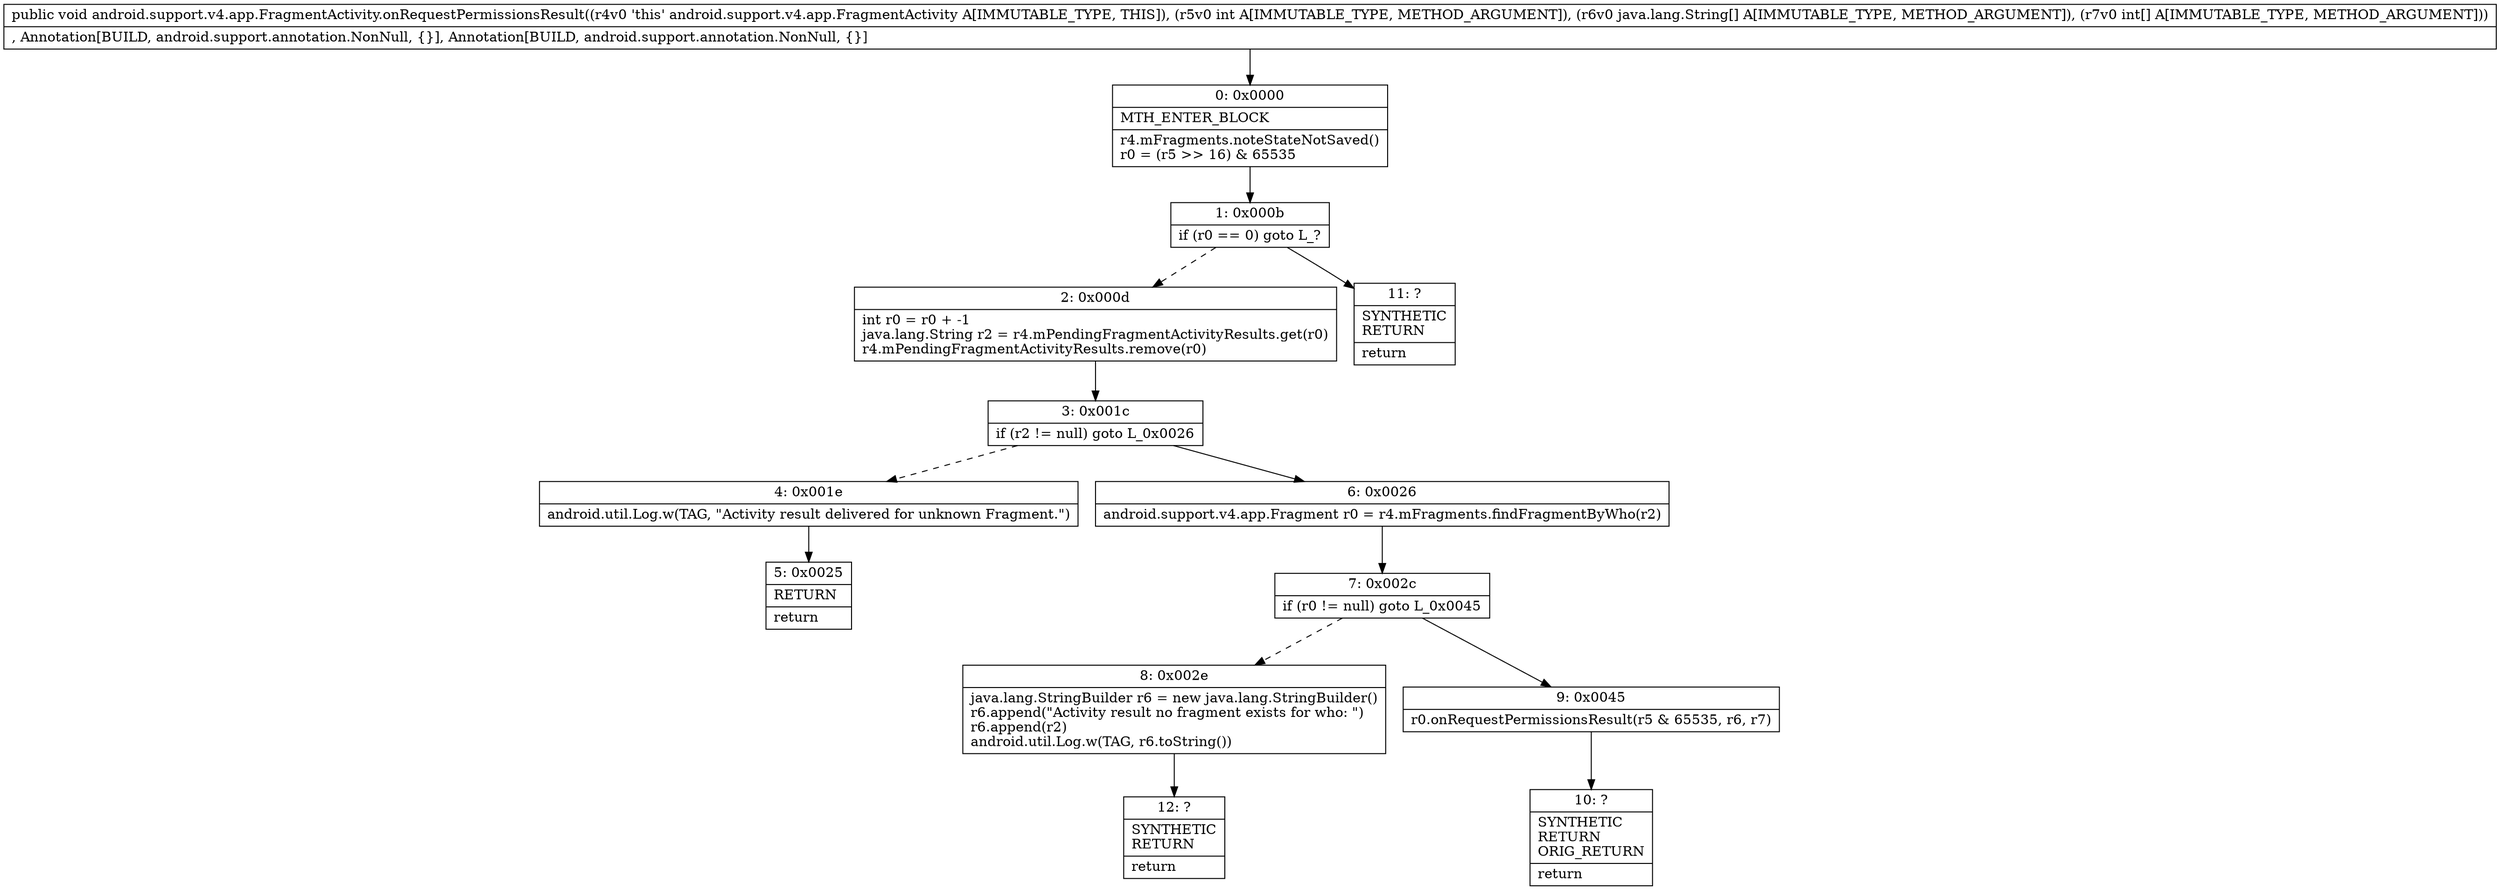 digraph "CFG forandroid.support.v4.app.FragmentActivity.onRequestPermissionsResult(I[Ljava\/lang\/String;[I)V" {
Node_0 [shape=record,label="{0\:\ 0x0000|MTH_ENTER_BLOCK\l|r4.mFragments.noteStateNotSaved()\lr0 = (r5 \>\> 16) & 65535\l}"];
Node_1 [shape=record,label="{1\:\ 0x000b|if (r0 == 0) goto L_?\l}"];
Node_2 [shape=record,label="{2\:\ 0x000d|int r0 = r0 + \-1\ljava.lang.String r2 = r4.mPendingFragmentActivityResults.get(r0)\lr4.mPendingFragmentActivityResults.remove(r0)\l}"];
Node_3 [shape=record,label="{3\:\ 0x001c|if (r2 != null) goto L_0x0026\l}"];
Node_4 [shape=record,label="{4\:\ 0x001e|android.util.Log.w(TAG, \"Activity result delivered for unknown Fragment.\")\l}"];
Node_5 [shape=record,label="{5\:\ 0x0025|RETURN\l|return\l}"];
Node_6 [shape=record,label="{6\:\ 0x0026|android.support.v4.app.Fragment r0 = r4.mFragments.findFragmentByWho(r2)\l}"];
Node_7 [shape=record,label="{7\:\ 0x002c|if (r0 != null) goto L_0x0045\l}"];
Node_8 [shape=record,label="{8\:\ 0x002e|java.lang.StringBuilder r6 = new java.lang.StringBuilder()\lr6.append(\"Activity result no fragment exists for who: \")\lr6.append(r2)\landroid.util.Log.w(TAG, r6.toString())\l}"];
Node_9 [shape=record,label="{9\:\ 0x0045|r0.onRequestPermissionsResult(r5 & 65535, r6, r7)\l}"];
Node_10 [shape=record,label="{10\:\ ?|SYNTHETIC\lRETURN\lORIG_RETURN\l|return\l}"];
Node_11 [shape=record,label="{11\:\ ?|SYNTHETIC\lRETURN\l|return\l}"];
Node_12 [shape=record,label="{12\:\ ?|SYNTHETIC\lRETURN\l|return\l}"];
MethodNode[shape=record,label="{public void android.support.v4.app.FragmentActivity.onRequestPermissionsResult((r4v0 'this' android.support.v4.app.FragmentActivity A[IMMUTABLE_TYPE, THIS]), (r5v0 int A[IMMUTABLE_TYPE, METHOD_ARGUMENT]), (r6v0 java.lang.String[] A[IMMUTABLE_TYPE, METHOD_ARGUMENT]), (r7v0 int[] A[IMMUTABLE_TYPE, METHOD_ARGUMENT]))  | , Annotation[BUILD, android.support.annotation.NonNull, \{\}], Annotation[BUILD, android.support.annotation.NonNull, \{\}]\l}"];
MethodNode -> Node_0;
Node_0 -> Node_1;
Node_1 -> Node_2[style=dashed];
Node_1 -> Node_11;
Node_2 -> Node_3;
Node_3 -> Node_4[style=dashed];
Node_3 -> Node_6;
Node_4 -> Node_5;
Node_6 -> Node_7;
Node_7 -> Node_8[style=dashed];
Node_7 -> Node_9;
Node_8 -> Node_12;
Node_9 -> Node_10;
}

